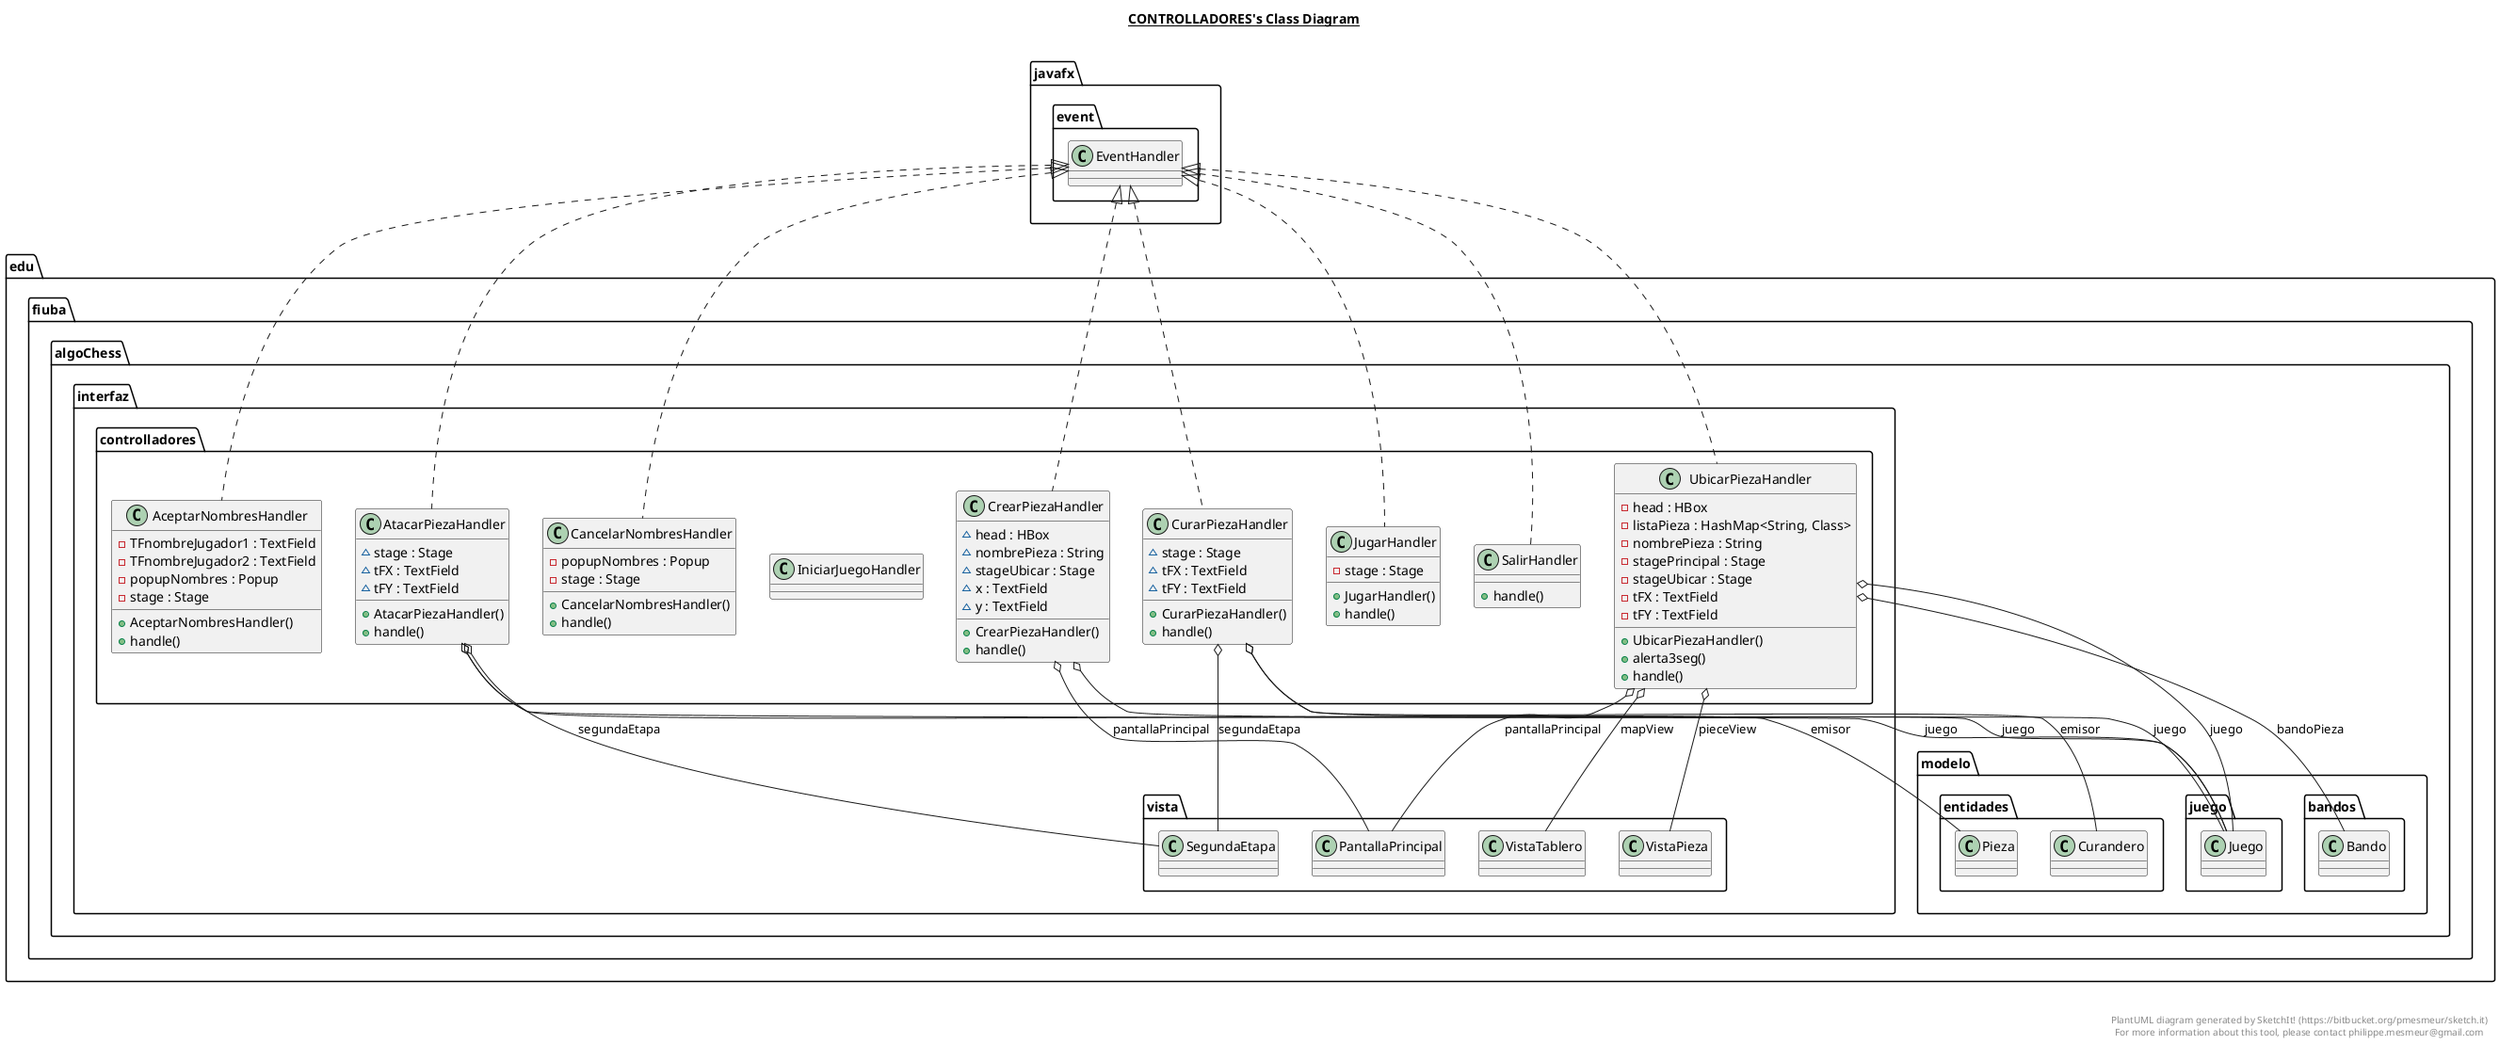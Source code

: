 @startuml

title __CONTROLLADORES's Class Diagram__\n

  namespace edu.fiuba.algoChess {
    namespace interfaz.controlladores {
      class edu.fiuba.algoChess.interfaz.controlladores.AceptarNombresHandler {
          - TFnombreJugador1 : TextField
          - TFnombreJugador2 : TextField
          - popupNombres : Popup
          - stage : Stage
          + AceptarNombresHandler()
          + handle()
      }
    }
  }
  

  namespace edu.fiuba.algoChess {
    namespace interfaz.controlladores {
      class edu.fiuba.algoChess.interfaz.controlladores.AtacarPiezaHandler {
          ~ stage : Stage
          ~ tFX : TextField
          ~ tFY : TextField
          + AtacarPiezaHandler()
          + handle()
      }
    }
  }
  

  namespace edu.fiuba.algoChess {
    namespace interfaz.controlladores {
      class edu.fiuba.algoChess.interfaz.controlladores.CancelarNombresHandler {
          - popupNombres : Popup
          - stage : Stage
          + CancelarNombresHandler()
          + handle()
      }
    }
  }
  

  namespace edu.fiuba.algoChess {
    namespace interfaz.controlladores {
      class edu.fiuba.algoChess.interfaz.controlladores.CrearPiezaHandler {
          ~ head : HBox
          ~ nombrePieza : String
          ~ stageUbicar : Stage
          ~ x : TextField
          ~ y : TextField
          + CrearPiezaHandler()
          + handle()
      }
    }
  }
  

  namespace edu.fiuba.algoChess {
    namespace interfaz.controlladores {
      class edu.fiuba.algoChess.interfaz.controlladores.CurarPiezaHandler {
          ~ stage : Stage
          ~ tFX : TextField
          ~ tFY : TextField
          + CurarPiezaHandler()
          + handle()
      }
    }
  }
  

  namespace edu.fiuba.algoChess {
    namespace interfaz.controlladores {
      class edu.fiuba.algoChess.interfaz.controlladores.IniciarJuegoHandler {
      }
    }
  }
  

  namespace edu.fiuba.algoChess {
    namespace interfaz.controlladores {
      class edu.fiuba.algoChess.interfaz.controlladores.JugarHandler {
          - stage : Stage
          + JugarHandler()
          + handle()
      }
    }
  }
  

  namespace edu.fiuba.algoChess {
    namespace interfaz.controlladores {
      class edu.fiuba.algoChess.interfaz.controlladores.SalirHandler {
          + handle()
      }
    }
  }
  

  namespace edu.fiuba.algoChess {
    namespace interfaz.controlladores {
      class edu.fiuba.algoChess.interfaz.controlladores.UbicarPiezaHandler {
          - head : HBox
          - listaPieza : HashMap<String, Class>
          - nombrePieza : String
          - stagePrincipal : Stage
          - stageUbicar : Stage
          - tFX : TextField
          - tFY : TextField
          + UbicarPiezaHandler()
          + alerta3seg()
          + handle()
      }
    }
  }
  

  edu.fiuba.algoChess.interfaz.controlladores.AceptarNombresHandler .up.|> javafx.event.EventHandler
  edu.fiuba.algoChess.interfaz.controlladores.AtacarPiezaHandler .up.|> javafx.event.EventHandler
  edu.fiuba.algoChess.interfaz.controlladores.AtacarPiezaHandler o-- edu.fiuba.algoChess.modelo.entidades.Pieza : emisor
  edu.fiuba.algoChess.interfaz.controlladores.AtacarPiezaHandler o-- edu.fiuba.algoChess.modelo.juego.Juego : juego
  edu.fiuba.algoChess.interfaz.controlladores.AtacarPiezaHandler o-- edu.fiuba.algoChess.interfaz.vista.SegundaEtapa : segundaEtapa
  edu.fiuba.algoChess.interfaz.controlladores.CancelarNombresHandler .up.|> javafx.event.EventHandler
  edu.fiuba.algoChess.interfaz.controlladores.CrearPiezaHandler .up.|> javafx.event.EventHandler
  edu.fiuba.algoChess.interfaz.controlladores.CrearPiezaHandler o-- edu.fiuba.algoChess.modelo.juego.Juego : juego
  edu.fiuba.algoChess.interfaz.controlladores.CrearPiezaHandler o-- edu.fiuba.algoChess.interfaz.vista.PantallaPrincipal : pantallaPrincipal
  edu.fiuba.algoChess.interfaz.controlladores.CurarPiezaHandler .up.|> javafx.event.EventHandler
  edu.fiuba.algoChess.interfaz.controlladores.CurarPiezaHandler o-- edu.fiuba.algoChess.modelo.entidades.Curandero : emisor
  edu.fiuba.algoChess.interfaz.controlladores.CurarPiezaHandler o-- edu.fiuba.algoChess.modelo.juego.Juego : juego
  edu.fiuba.algoChess.interfaz.controlladores.CurarPiezaHandler o-- edu.fiuba.algoChess.interfaz.vista.SegundaEtapa : segundaEtapa
  edu.fiuba.algoChess.interfaz.controlladores.JugarHandler .up.|> javafx.event.EventHandler
  edu.fiuba.algoChess.interfaz.controlladores.SalirHandler .up.|> javafx.event.EventHandler
  edu.fiuba.algoChess.interfaz.controlladores.UbicarPiezaHandler .up.|> javafx.event.EventHandler
  edu.fiuba.algoChess.interfaz.controlladores.UbicarPiezaHandler o-- edu.fiuba.algoChess.modelo.bandos.Bando : bandoPieza
  edu.fiuba.algoChess.interfaz.controlladores.UbicarPiezaHandler o-- edu.fiuba.algoChess.modelo.juego.Juego : juego
  edu.fiuba.algoChess.interfaz.controlladores.UbicarPiezaHandler o-- edu.fiuba.algoChess.interfaz.vista.VistaTablero : mapView
  edu.fiuba.algoChess.interfaz.controlladores.UbicarPiezaHandler o-- edu.fiuba.algoChess.interfaz.vista.PantallaPrincipal : pantallaPrincipal
  edu.fiuba.algoChess.interfaz.controlladores.UbicarPiezaHandler o-- edu.fiuba.algoChess.interfaz.vista.VistaPieza : pieceView


right footer


PlantUML diagram generated by SketchIt! (https://bitbucket.org/pmesmeur/sketch.it)
For more information about this tool, please contact philippe.mesmeur@gmail.com
endfooter

@enduml
